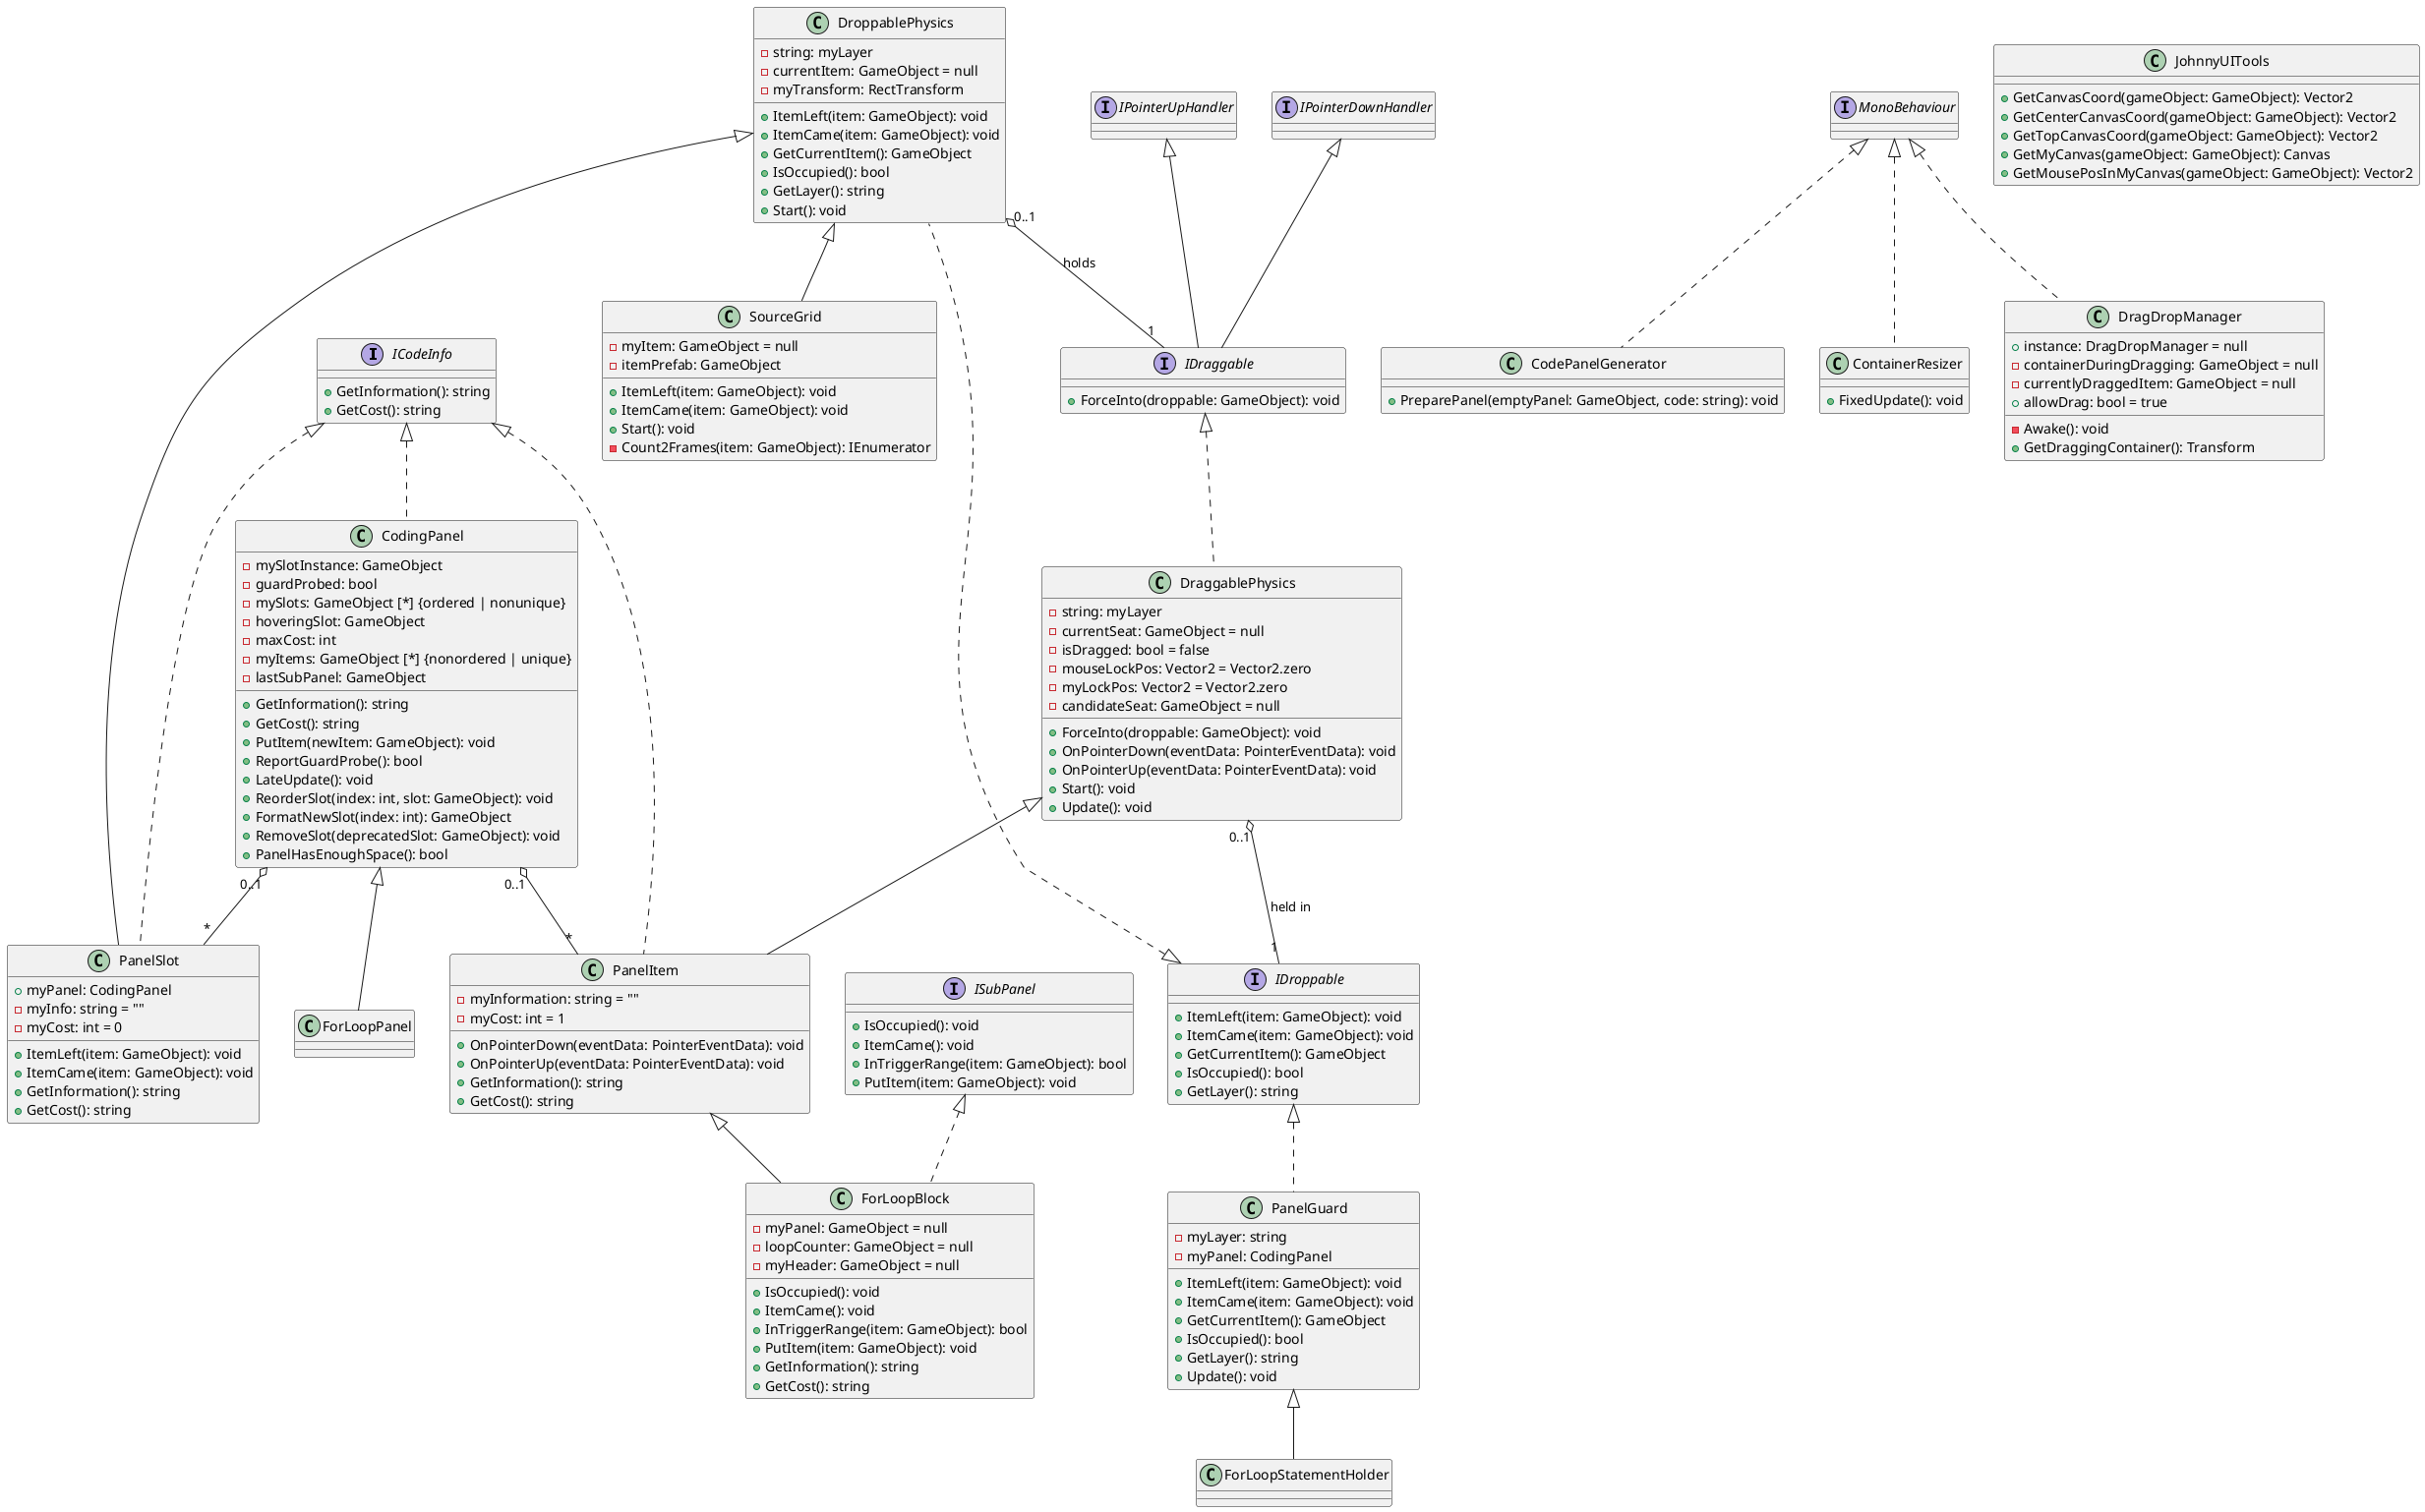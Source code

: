 @startuml drag_drop_ui

' Interfaces

interface ICodeInfo {
    + GetInformation(): string
    + GetCost(): string
}

interface IDraggable implements IPointerDownHandler, IPointerUpHandler {
    + ForceInto(droppable: GameObject): void
}

interface IDroppable {
    + ItemLeft(item: GameObject): void
    + ItemCame(item: GameObject): void
    + GetCurrentItem(): GameObject
    + IsOccupied(): bool
    + GetLayer(): string
}

interface ISubPanel {
    + IsOccupied(): void
    + ItemCame(): void
    + InTriggerRange(item: GameObject): bool
    + PutItem(item: GameObject): void 
}

' Physical Layer

' also implements MonoBehaviour
class DraggablePhysics implements IDraggable {
    - string: myLayer
    - currentSeat: GameObject = null
    - isDragged: bool = false
    - mouseLockPos: Vector2 = Vector2.zero
    - myLockPos: Vector2 = Vector2.zero
    - candidateSeat: GameObject = null
    + ForceInto(droppable: GameObject): void
    + OnPointerDown(eventData: PointerEventData): void
    + OnPointerUp(eventData: PointerEventData): void
    + Start(): void
    + Update(): void
}
DraggablePhysics "0..1" o-- "1" IDroppable: "held in"

' also implements MonoBehaviour
class DroppablePhysics implements IDroppable {
    - string: myLayer
    - currentItem: GameObject = null
    - myTransform: RectTransform
    + ItemLeft(item: GameObject): void
    + ItemCame(item: GameObject): void
    + GetCurrentItem(): GameObject
    + IsOccupied(): bool
    + GetLayer(): string
    + Start(): void
}
DroppablePhysics "0..1" o-- "1" IDraggable: "holds"

' Coding Panel Dependencies

class PanelSlot extends DroppablePhysics implements ICodeInfo {
    + myPanel: CodingPanel
    - myInfo: string = ""
    - myCost: int = 0
    + ItemLeft(item: GameObject): void
    + ItemCame(item: GameObject): void
    + GetInformation(): string
    + GetCost(): string
}

class PanelItem extends DraggablePhysics implements ICodeInfo {
    - myInformation: string = ""
    - myCost: int = 1
    + OnPointerDown(eventData: PointerEventData): void
    + OnPointerUp(eventData: PointerEventData): void
    + GetInformation(): string
    + GetCost(): string
}

' also implements MonoBehaviour
class PanelGuard implements IDroppable {
    - myLayer: string
    - myPanel: CodingPanel
    + ItemLeft(item: GameObject): void
    + ItemCame(item: GameObject): void
    + GetCurrentItem(): GameObject
    + IsOccupied(): bool
    + GetLayer(): string
    + Update(): void
}

' Coding Panel

class SourceGrid extends DroppablePhysics {
    - myItem: GameObject = null
    - itemPrefab: GameObject
    + ItemLeft(item: GameObject): void
    + ItemCame(item: GameObject): void
    + Start(): void
    - Count2Frames(item: GameObject): IEnumerator
}

' also implements MonoBehaviour
class CodingPanel implements ICodeInfo {
    - mySlotInstance: GameObject
    - guardProbed: bool
    - mySlots: GameObject [*] {ordered | nonunique}
    - hoveringSlot: GameObject
    - maxCost: int
    - myItems: GameObject [*] {nonordered | unique}
    - lastSubPanel: GameObject
    + GetInformation(): string
    + GetCost(): string
    + PutItem(newItem: GameObject): void
    + ReportGuardProbe(): bool
    + LateUpdate(): void
    + ReorderSlot(index: int, slot: GameObject): void
    + FormatNewSlot(index: int): GameObject
    + RemoveSlot(deprecatedSlot: GameObject): void
    + PanelHasEnoughSpace(): bool
}
CodingPanel "0..1" o-- "*" PanelSlot
CodingPanel "0..1" o-- "*" PanelItem

' For Loop Blocks

class ForLoopBlock extends PanelItem implements ISubPanel {
    - myPanel: GameObject = null
    - loopCounter: GameObject = null
    - myHeader: GameObject = null
    + IsOccupied(): void
    + ItemCame(): void
    + InTriggerRange(item: GameObject): bool
    + PutItem(item: GameObject): void 
    + GetInformation(): string
    + GetCost(): string
}

class ForLoopPanel extends CodingPanel {}

class ForLoopStatementHolder extends PanelGuard {}

' Utils / Other

class CodePanelGenerator implements MonoBehaviour {
    + PreparePanel(emptyPanel: GameObject, code: string): void
}

class ContainerResizer implements MonoBehaviour {
    + FixedUpdate(): void
}

class JohnnyUITools {
    + GetCanvasCoord(gameObject: GameObject): Vector2
    + GetCenterCanvasCoord(gameObject: GameObject): Vector2
    + GetTopCanvasCoord(gameObject: GameObject): Vector2
    + GetMyCanvas(gameObject: GameObject): Canvas
    + GetMousePosInMyCanvas(gameObject: GameObject): Vector2
}

class DragDropManager implements MonoBehaviour {
    + instance: DragDropManager = null
    - containerDuringDragging: GameObject = null
    - currentlyDraggedItem: GameObject = null
    + allowDrag: bool = true
    - Awake(): void
    + GetDraggingContainer(): Transform
}

@enduml
